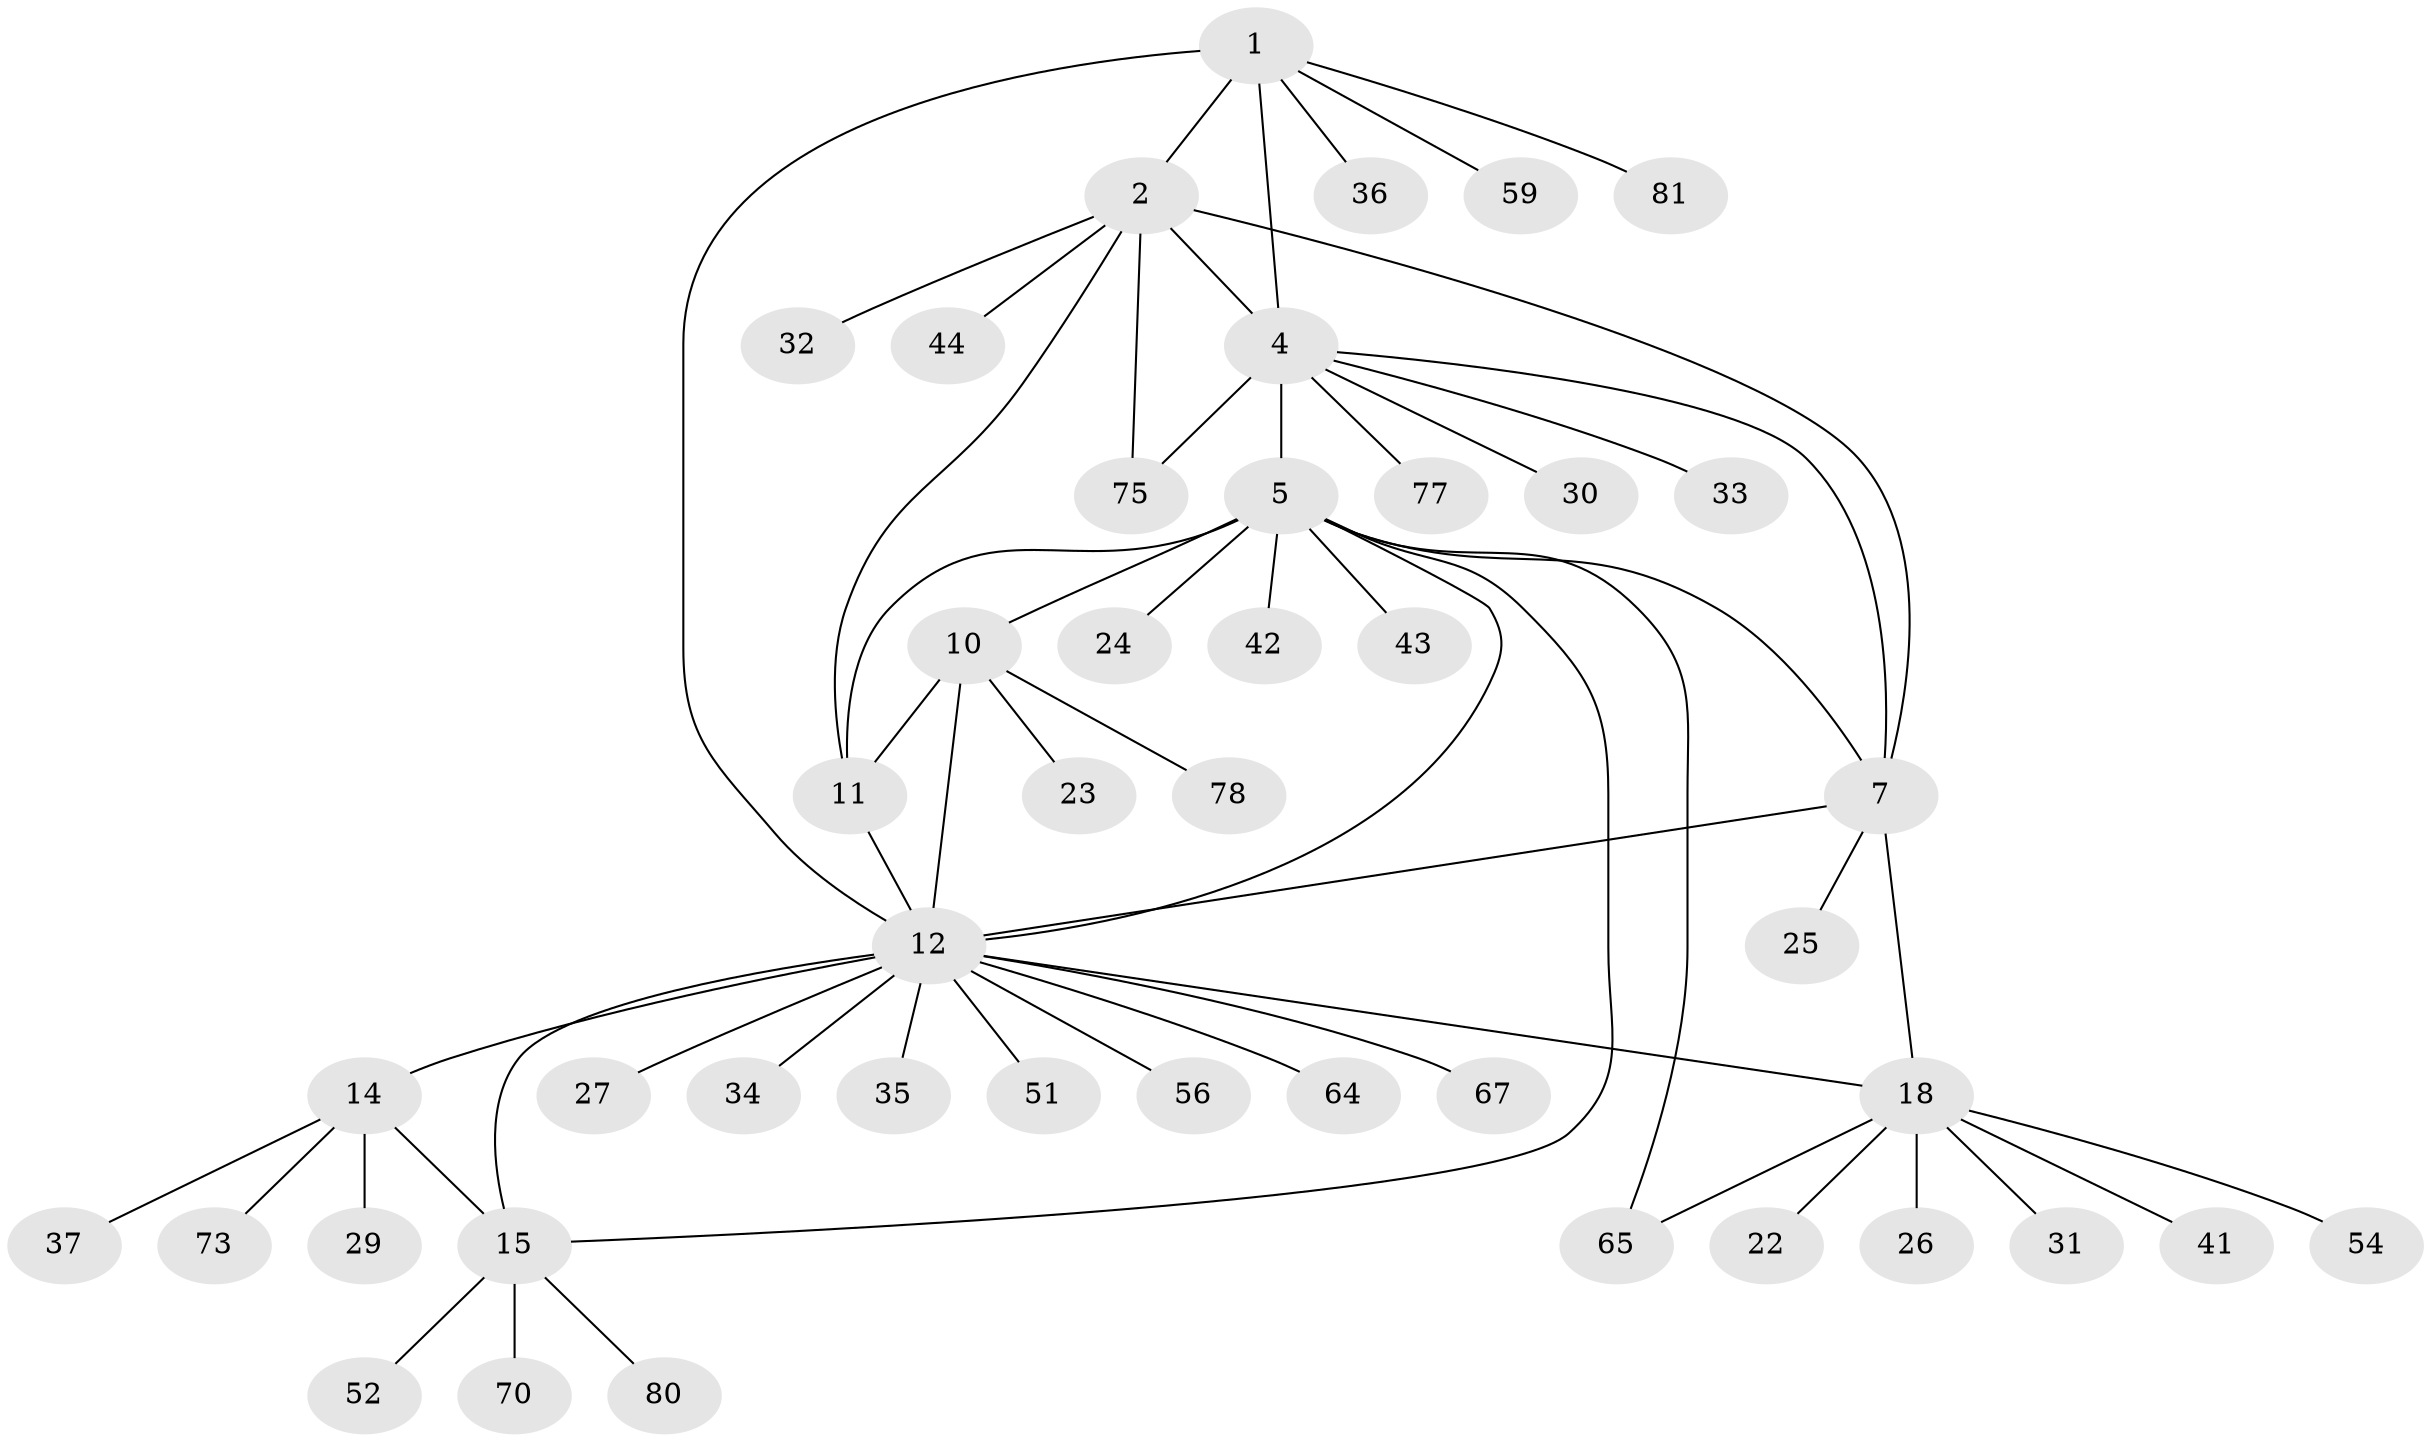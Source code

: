 // original degree distribution, {7: 0.05555555555555555, 5: 0.05555555555555555, 14: 0.011111111111111112, 10: 0.011111111111111112, 8: 0.03333333333333333, 6: 0.044444444444444446, 13: 0.011111111111111112, 2: 0.1, 1: 0.6444444444444445, 3: 0.03333333333333333}
// Generated by graph-tools (version 1.1) at 2025/16/03/09/25 04:16:08]
// undirected, 45 vertices, 58 edges
graph export_dot {
graph [start="1"]
  node [color=gray90,style=filled];
  1;
  2 [super="+3+21"];
  4 [super="+46+6+38+68+69+71+76+86+88+45"];
  5 [super="+57+62+8+39+49"];
  7 [super="+82+17"];
  10;
  11 [super="+58+84"];
  12 [super="+13"];
  14;
  15;
  18 [super="+19"];
  22;
  23;
  24;
  25;
  26;
  27;
  29;
  30;
  31;
  32;
  33;
  34 [super="+66"];
  35;
  36;
  37;
  41;
  42;
  43 [super="+83"];
  44;
  51;
  52;
  54;
  56;
  59;
  64;
  65 [super="+85+87"];
  67;
  70;
  73;
  75;
  77;
  78;
  80;
  81;
  1 -- 2 [weight=2];
  1 -- 4;
  1 -- 36;
  1 -- 59;
  1 -- 81;
  1 -- 12;
  2 -- 4 [weight=2];
  2 -- 32;
  2 -- 75;
  2 -- 7;
  2 -- 11;
  2 -- 44;
  4 -- 30;
  4 -- 33;
  4 -- 5 [weight=2];
  4 -- 7;
  4 -- 75;
  4 -- 77;
  5 -- 7 [weight=2];
  5 -- 15;
  5 -- 24;
  5 -- 43;
  5 -- 65;
  5 -- 42;
  5 -- 11 [weight=2];
  5 -- 10;
  5 -- 12 [weight=2];
  7 -- 18 [weight=4];
  7 -- 25;
  7 -- 12;
  10 -- 11;
  10 -- 12;
  10 -- 23;
  10 -- 78;
  11 -- 12;
  12 -- 35;
  12 -- 51;
  12 -- 67;
  12 -- 64;
  12 -- 34;
  12 -- 14 [weight=2];
  12 -- 15 [weight=2];
  12 -- 18;
  12 -- 56;
  12 -- 27;
  14 -- 15;
  14 -- 29;
  14 -- 37;
  14 -- 73;
  15 -- 52;
  15 -- 70;
  15 -- 80;
  18 -- 22;
  18 -- 26;
  18 -- 31;
  18 -- 65;
  18 -- 41;
  18 -- 54;
}
